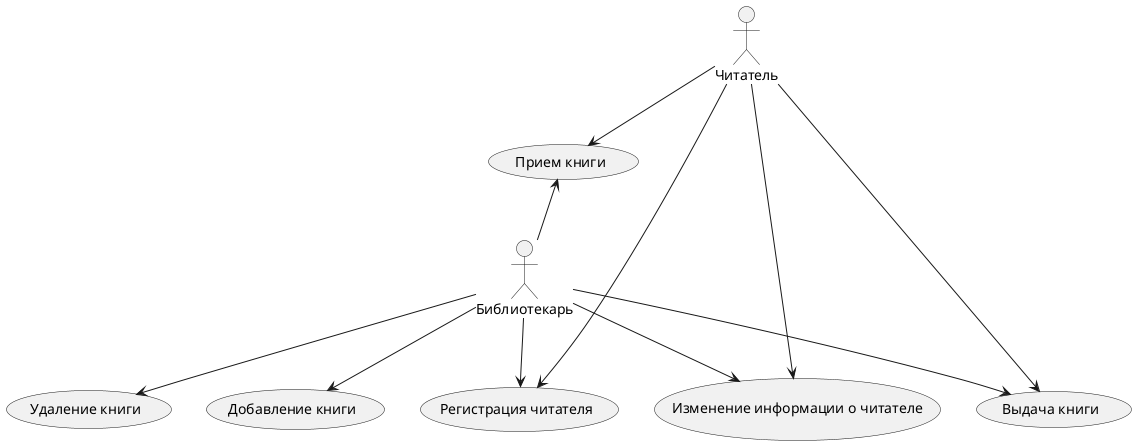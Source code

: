 @startuml "Сценарий"
actor Читатель
actor Библиотекарь

usecase "Добавление книги" as UC1
usecase "Удаление книги" as UC2
usecase "Регистрация читателя" as UC3
usecase "Изменение информации о читателе" as UC4
usecase "Выдача книги" as UC5
usecase "Прием книги" as UC6



Читатель --> UC6
Библиотекарь --> UC1
Библиотекарь --> UC2
Библиотекарь --> UC3
Библиотекарь --> UC4
Библиотекарь --> UC5



UC3 <-- Читатель
UC4 <-- Читатель
UC5 <-- Читатель
UC6 <-- Библиотекарь
@enduml